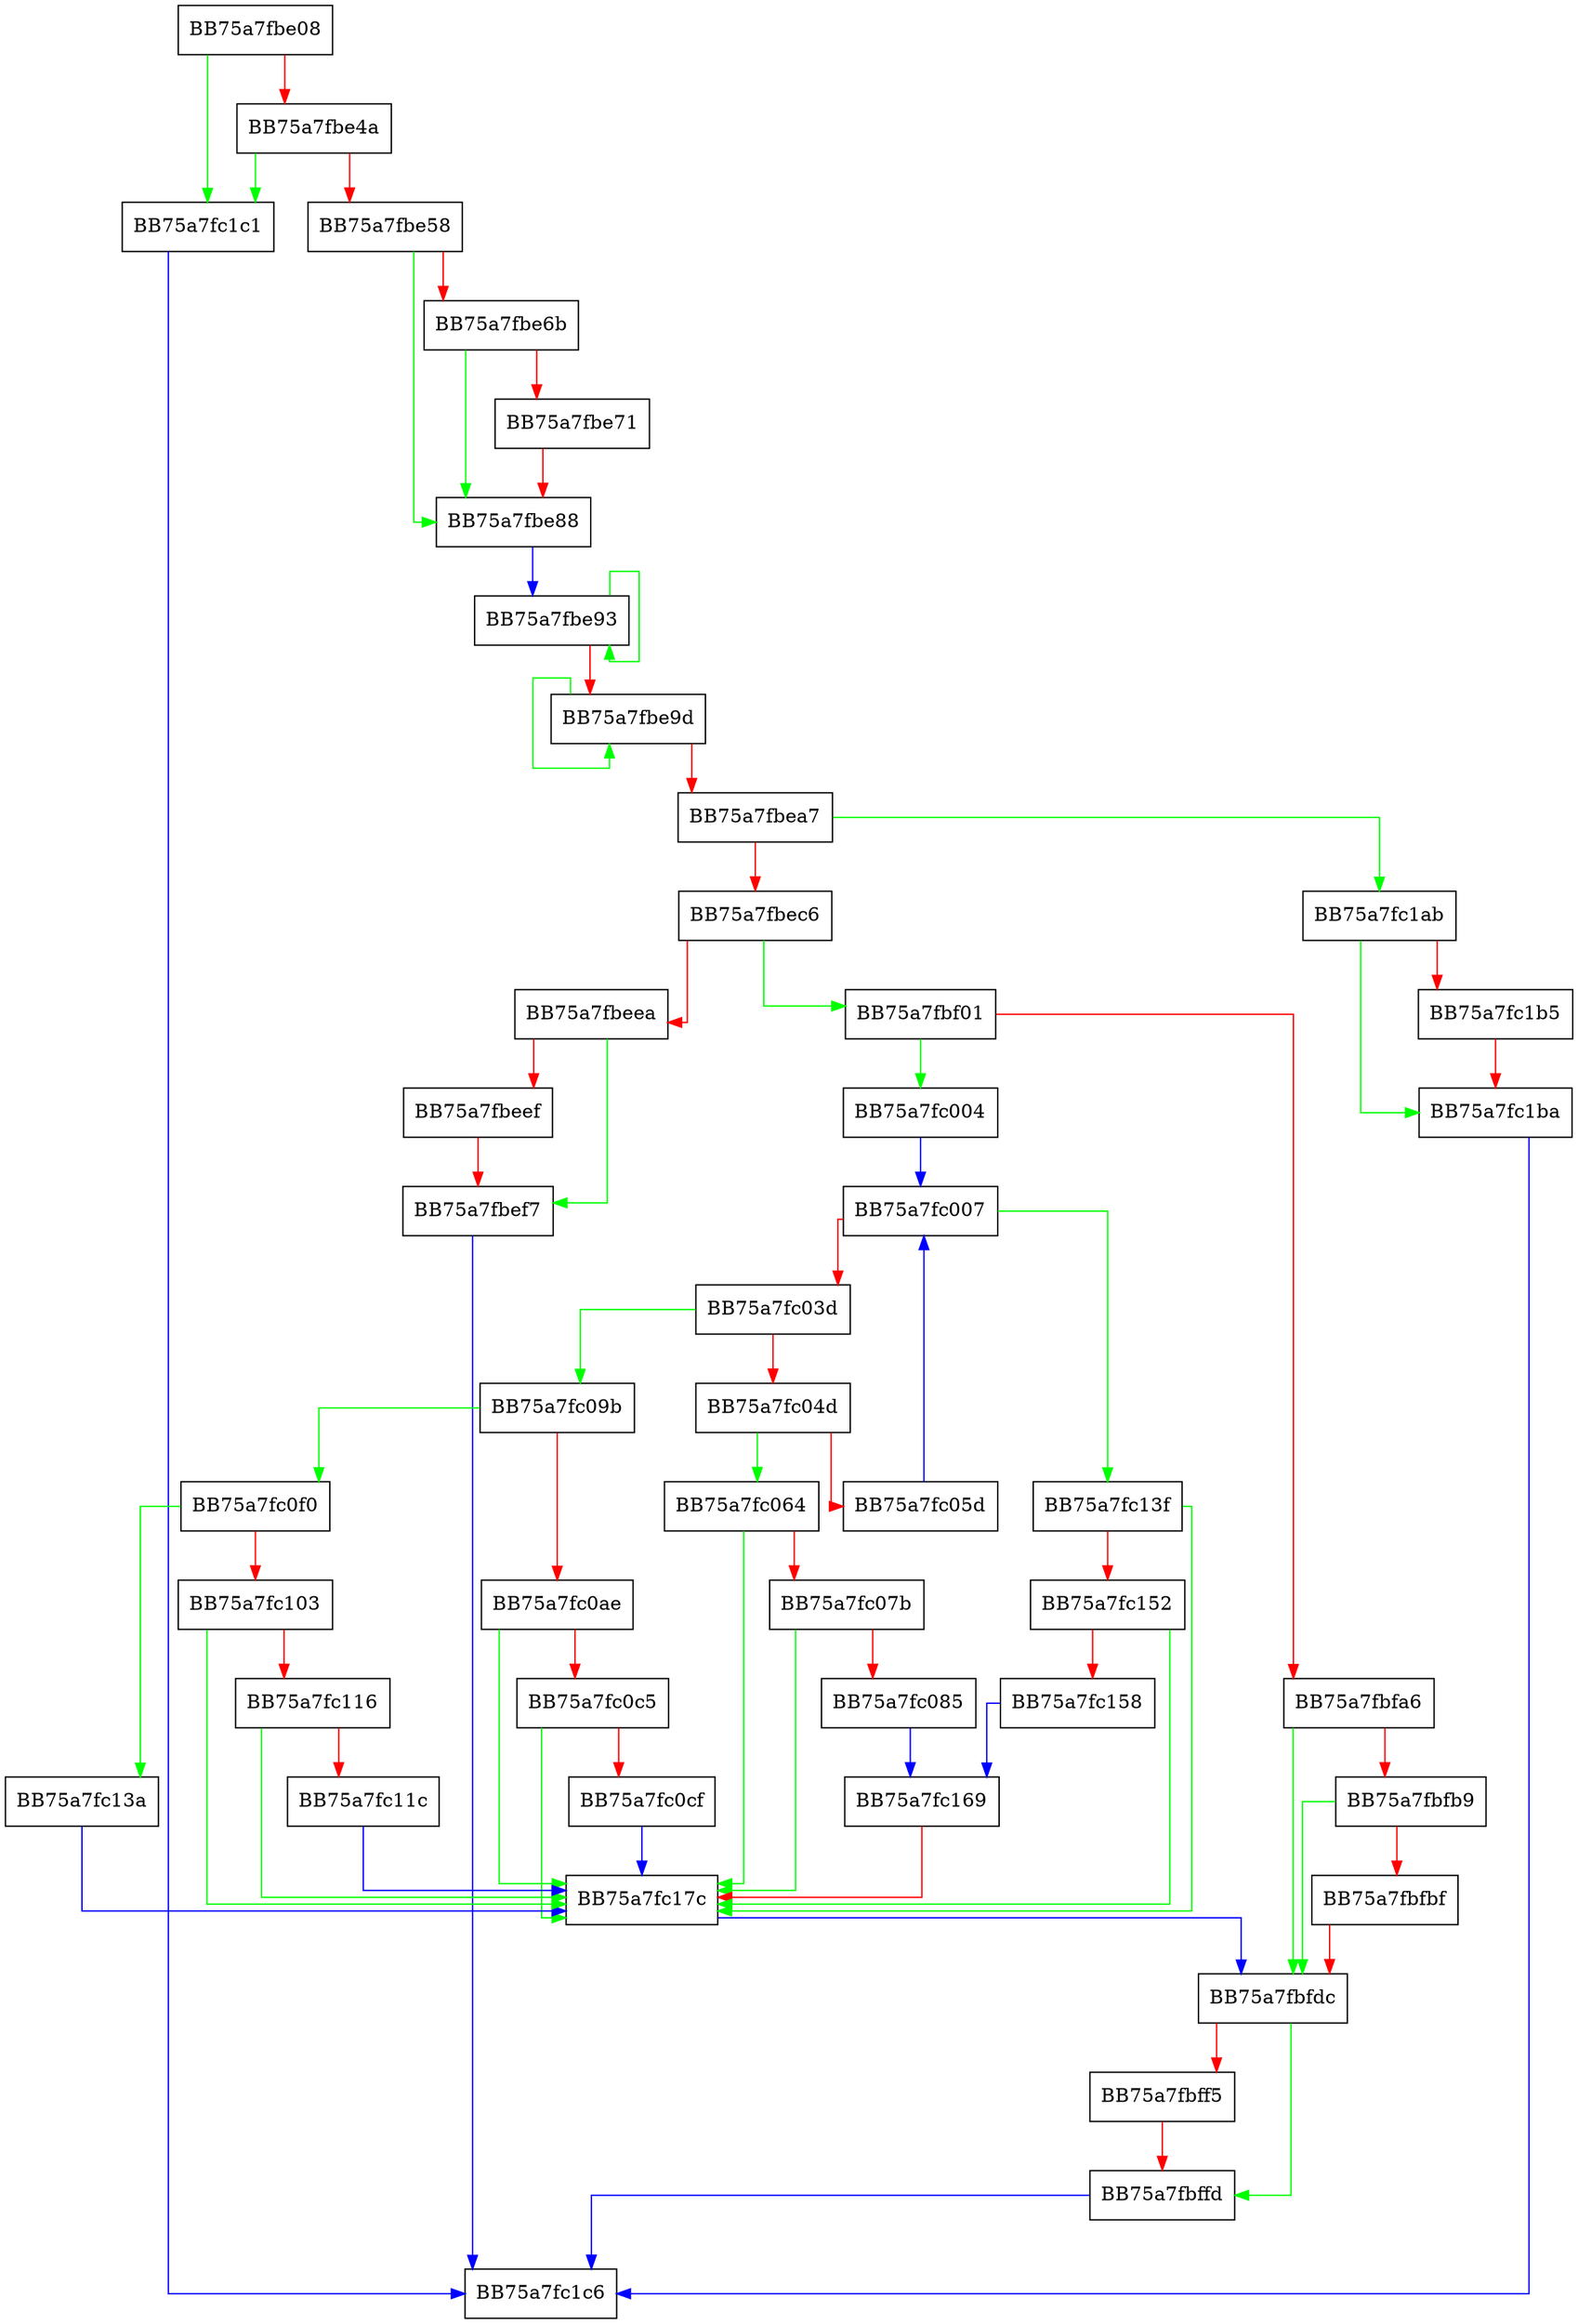 digraph RestoreFromADS {
  node [shape="box"];
  graph [splines=ortho];
  BB75a7fbe08 -> BB75a7fc1c1 [color="green"];
  BB75a7fbe08 -> BB75a7fbe4a [color="red"];
  BB75a7fbe4a -> BB75a7fc1c1 [color="green"];
  BB75a7fbe4a -> BB75a7fbe58 [color="red"];
  BB75a7fbe58 -> BB75a7fbe88 [color="green"];
  BB75a7fbe58 -> BB75a7fbe6b [color="red"];
  BB75a7fbe6b -> BB75a7fbe88 [color="green"];
  BB75a7fbe6b -> BB75a7fbe71 [color="red"];
  BB75a7fbe71 -> BB75a7fbe88 [color="red"];
  BB75a7fbe88 -> BB75a7fbe93 [color="blue"];
  BB75a7fbe93 -> BB75a7fbe93 [color="green"];
  BB75a7fbe93 -> BB75a7fbe9d [color="red"];
  BB75a7fbe9d -> BB75a7fbe9d [color="green"];
  BB75a7fbe9d -> BB75a7fbea7 [color="red"];
  BB75a7fbea7 -> BB75a7fc1ab [color="green"];
  BB75a7fbea7 -> BB75a7fbec6 [color="red"];
  BB75a7fbec6 -> BB75a7fbf01 [color="green"];
  BB75a7fbec6 -> BB75a7fbeea [color="red"];
  BB75a7fbeea -> BB75a7fbef7 [color="green"];
  BB75a7fbeea -> BB75a7fbeef [color="red"];
  BB75a7fbeef -> BB75a7fbef7 [color="red"];
  BB75a7fbef7 -> BB75a7fc1c6 [color="blue"];
  BB75a7fbf01 -> BB75a7fc004 [color="green"];
  BB75a7fbf01 -> BB75a7fbfa6 [color="red"];
  BB75a7fbfa6 -> BB75a7fbfdc [color="green"];
  BB75a7fbfa6 -> BB75a7fbfb9 [color="red"];
  BB75a7fbfb9 -> BB75a7fbfdc [color="green"];
  BB75a7fbfb9 -> BB75a7fbfbf [color="red"];
  BB75a7fbfbf -> BB75a7fbfdc [color="red"];
  BB75a7fbfdc -> BB75a7fbffd [color="green"];
  BB75a7fbfdc -> BB75a7fbff5 [color="red"];
  BB75a7fbff5 -> BB75a7fbffd [color="red"];
  BB75a7fbffd -> BB75a7fc1c6 [color="blue"];
  BB75a7fc004 -> BB75a7fc007 [color="blue"];
  BB75a7fc007 -> BB75a7fc13f [color="green"];
  BB75a7fc007 -> BB75a7fc03d [color="red"];
  BB75a7fc03d -> BB75a7fc09b [color="green"];
  BB75a7fc03d -> BB75a7fc04d [color="red"];
  BB75a7fc04d -> BB75a7fc064 [color="green"];
  BB75a7fc04d -> BB75a7fc05d [color="red"];
  BB75a7fc05d -> BB75a7fc007 [color="blue"];
  BB75a7fc064 -> BB75a7fc17c [color="green"];
  BB75a7fc064 -> BB75a7fc07b [color="red"];
  BB75a7fc07b -> BB75a7fc17c [color="green"];
  BB75a7fc07b -> BB75a7fc085 [color="red"];
  BB75a7fc085 -> BB75a7fc169 [color="blue"];
  BB75a7fc09b -> BB75a7fc0f0 [color="green"];
  BB75a7fc09b -> BB75a7fc0ae [color="red"];
  BB75a7fc0ae -> BB75a7fc17c [color="green"];
  BB75a7fc0ae -> BB75a7fc0c5 [color="red"];
  BB75a7fc0c5 -> BB75a7fc17c [color="green"];
  BB75a7fc0c5 -> BB75a7fc0cf [color="red"];
  BB75a7fc0cf -> BB75a7fc17c [color="blue"];
  BB75a7fc0f0 -> BB75a7fc13a [color="green"];
  BB75a7fc0f0 -> BB75a7fc103 [color="red"];
  BB75a7fc103 -> BB75a7fc17c [color="green"];
  BB75a7fc103 -> BB75a7fc116 [color="red"];
  BB75a7fc116 -> BB75a7fc17c [color="green"];
  BB75a7fc116 -> BB75a7fc11c [color="red"];
  BB75a7fc11c -> BB75a7fc17c [color="blue"];
  BB75a7fc13a -> BB75a7fc17c [color="blue"];
  BB75a7fc13f -> BB75a7fc17c [color="green"];
  BB75a7fc13f -> BB75a7fc152 [color="red"];
  BB75a7fc152 -> BB75a7fc17c [color="green"];
  BB75a7fc152 -> BB75a7fc158 [color="red"];
  BB75a7fc158 -> BB75a7fc169 [color="blue"];
  BB75a7fc169 -> BB75a7fc17c [color="red"];
  BB75a7fc17c -> BB75a7fbfdc [color="blue"];
  BB75a7fc1ab -> BB75a7fc1ba [color="green"];
  BB75a7fc1ab -> BB75a7fc1b5 [color="red"];
  BB75a7fc1b5 -> BB75a7fc1ba [color="red"];
  BB75a7fc1ba -> BB75a7fc1c6 [color="blue"];
  BB75a7fc1c1 -> BB75a7fc1c6 [color="blue"];
}